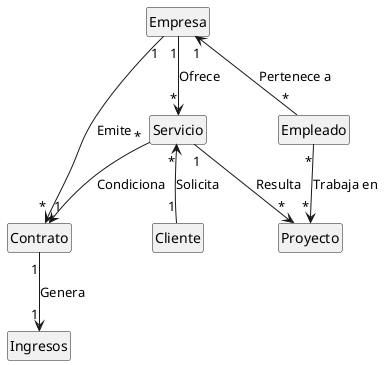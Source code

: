 @startuml
hide empty members
hide circle

class Empresa {
}

class Servicio {
}

class Cliente {
}

class Empleado {
}

class Proyecto {
}

class Ingresos {
}

class Contrato {
}


Empresa  "1"-->"*"  Servicio : Ofrece
Cliente "1"-U->"*" Servicio : Solicita
Empleado "*"-->"*" Proyecto : Trabaja en
Servicio "1"-->"*" Proyecto : Resulta 
Empleado "*"-U->"1" Empresa : Pertenece a
Contrato  "1"-->"1" Ingresos : Genera
Servicio "*"-->"1" Contrato : Condiciona
Empresa "1"-->"*" Contrato : Emite
@enduml
